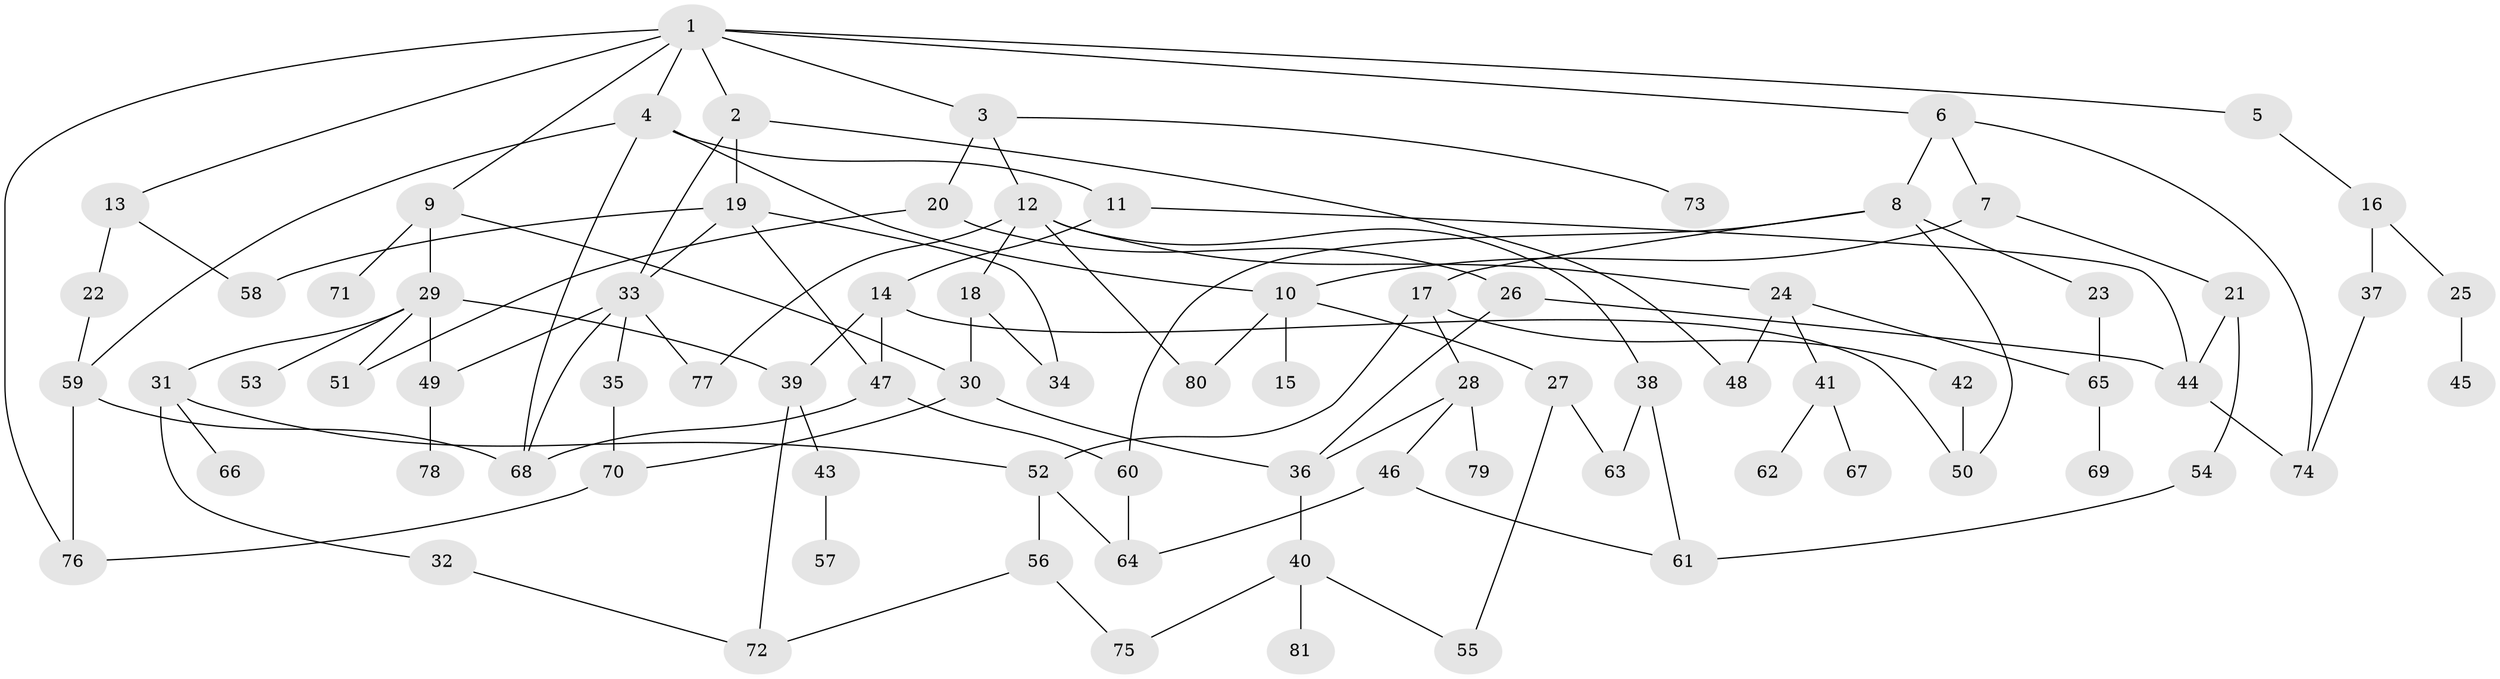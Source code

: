 // coarse degree distribution, {10: 0.018867924528301886, 4: 0.18867924528301888, 3: 0.20754716981132076, 5: 0.1320754716981132, 2: 0.1320754716981132, 6: 0.09433962264150944, 7: 0.018867924528301886, 1: 0.20754716981132076}
// Generated by graph-tools (version 1.1) at 2025/23/03/03/25 07:23:33]
// undirected, 81 vertices, 119 edges
graph export_dot {
graph [start="1"]
  node [color=gray90,style=filled];
  1;
  2;
  3;
  4;
  5;
  6;
  7;
  8;
  9;
  10;
  11;
  12;
  13;
  14;
  15;
  16;
  17;
  18;
  19;
  20;
  21;
  22;
  23;
  24;
  25;
  26;
  27;
  28;
  29;
  30;
  31;
  32;
  33;
  34;
  35;
  36;
  37;
  38;
  39;
  40;
  41;
  42;
  43;
  44;
  45;
  46;
  47;
  48;
  49;
  50;
  51;
  52;
  53;
  54;
  55;
  56;
  57;
  58;
  59;
  60;
  61;
  62;
  63;
  64;
  65;
  66;
  67;
  68;
  69;
  70;
  71;
  72;
  73;
  74;
  75;
  76;
  77;
  78;
  79;
  80;
  81;
  1 -- 2;
  1 -- 3;
  1 -- 4;
  1 -- 5;
  1 -- 6;
  1 -- 9;
  1 -- 13;
  1 -- 76;
  2 -- 19;
  2 -- 33;
  2 -- 48;
  3 -- 12;
  3 -- 20;
  3 -- 73;
  4 -- 11;
  4 -- 59;
  4 -- 68;
  4 -- 10;
  5 -- 16;
  6 -- 7;
  6 -- 8;
  6 -- 74;
  7 -- 10;
  7 -- 21;
  8 -- 17;
  8 -- 23;
  8 -- 60;
  8 -- 50;
  9 -- 29;
  9 -- 30;
  9 -- 71;
  10 -- 15;
  10 -- 27;
  10 -- 80;
  11 -- 14;
  11 -- 44;
  12 -- 18;
  12 -- 24;
  12 -- 38;
  12 -- 80;
  12 -- 77;
  13 -- 22;
  13 -- 58;
  14 -- 39;
  14 -- 47;
  14 -- 50;
  16 -- 25;
  16 -- 37;
  17 -- 28;
  17 -- 42;
  17 -- 52;
  18 -- 30;
  18 -- 34;
  19 -- 34;
  19 -- 58;
  19 -- 47;
  19 -- 33;
  20 -- 26;
  20 -- 51;
  21 -- 54;
  21 -- 44;
  22 -- 59;
  23 -- 65;
  24 -- 41;
  24 -- 48;
  24 -- 65;
  25 -- 45;
  26 -- 36;
  26 -- 44;
  27 -- 63;
  27 -- 55;
  28 -- 46;
  28 -- 79;
  28 -- 36;
  29 -- 31;
  29 -- 49;
  29 -- 53;
  29 -- 39;
  29 -- 51;
  30 -- 70;
  30 -- 36;
  31 -- 32;
  31 -- 52;
  31 -- 66;
  32 -- 72;
  33 -- 35;
  33 -- 77;
  33 -- 49;
  33 -- 68;
  35 -- 70;
  36 -- 40;
  37 -- 74;
  38 -- 63;
  38 -- 61;
  39 -- 43;
  39 -- 72;
  40 -- 55;
  40 -- 81;
  40 -- 75;
  41 -- 62;
  41 -- 67;
  42 -- 50;
  43 -- 57;
  44 -- 74;
  46 -- 61;
  46 -- 64;
  47 -- 60;
  47 -- 68;
  49 -- 78;
  52 -- 56;
  52 -- 64;
  54 -- 61;
  56 -- 75;
  56 -- 72;
  59 -- 68;
  59 -- 76;
  60 -- 64;
  65 -- 69;
  70 -- 76;
}
